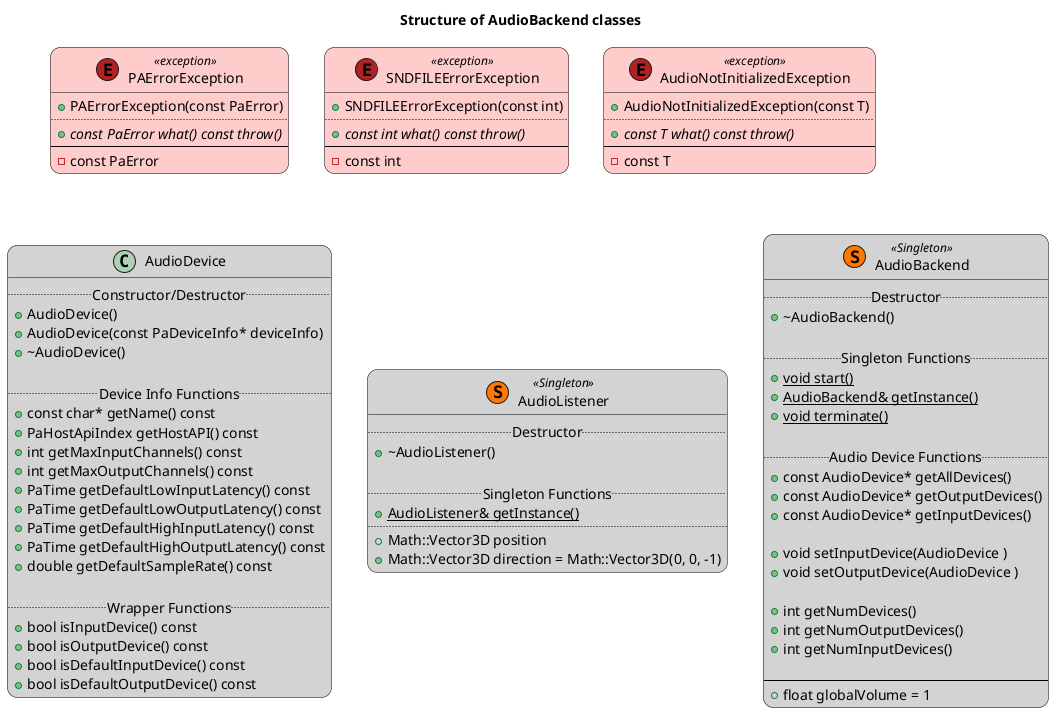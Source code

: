 @startuml
skinparam roundCorner 20

skinparam class {
	backgroundColor LightGray
	borderColor Black
}

!definelong exception(name, type = "T")
class name <<(E,firebrick) exception>> #FCC {
	+ name(const type)
	..
	+ {abstract} const type what() const throw()
	--
	- const type
}
!enddefinelong

title Structure of AudioBackend classes

exception(PAErrorException, PaError)
exception(SNDFILEErrorException, int)
exception(AudioNotInitializedException)

class AudioDevice {
	.. Constructor/Destructor ..
	+ AudioDevice()
	+ AudioDevice(const PaDeviceInfo* deviceInfo)
	+ ~AudioDevice()

	.. Device Info Functions..
	+ const char* getName() const
	+ PaHostApiIndex getHostAPI() const
	+ int getMaxInputChannels() const
	+ int getMaxOutputChannels() const
	+ PaTime getDefaultLowInputLatency() const
	+ PaTime getDefaultLowOutputLatency() const
	+ PaTime getDefaultHighInputLatency() const
	+ PaTime getDefaultHighOutputLatency() const
	+ double getDefaultSampleRate() const

	.. Wrapper Functions ..
	+ bool isInputDevice() const
	+ bool isOutputDevice() const
	+ bool isDefaultInputDevice() const
	+ bool isDefaultOutputDevice() const
}

class AudioListener << (S,#FF7700) Singleton >> {
	.. Destructor ..
	+ ~AudioListener()

	.. Singleton Functions ..
	+ {static} AudioListener& getInstance()
	..
	+ Math::Vector3D position
	+ Math::Vector3D direction = Math::Vector3D(0, 0, -1)
}

class AudioBackend << (S,#FF7700) Singleton >> {
	.. Destructor ..
	+ ~AudioBackend()

	.. Singleton Functions ..
	+ {static} void start()
	+ {static} AudioBackend& getInstance()
	+ {static} void terminate()

	.. Audio Device Functions ..
	+ const AudioDevice* getAllDevices()
	+ const AudioDevice* getOutputDevices()
	+ const AudioDevice* getInputDevices()

	+ void setInputDevice(AudioDevice )
	+ void setOutputDevice(AudioDevice )

	+ int getNumDevices()
	+ int getNumOutputDevices()
	+ int getNumInputDevices()

	--
	+ float globalVolume = 1
}

@enduml